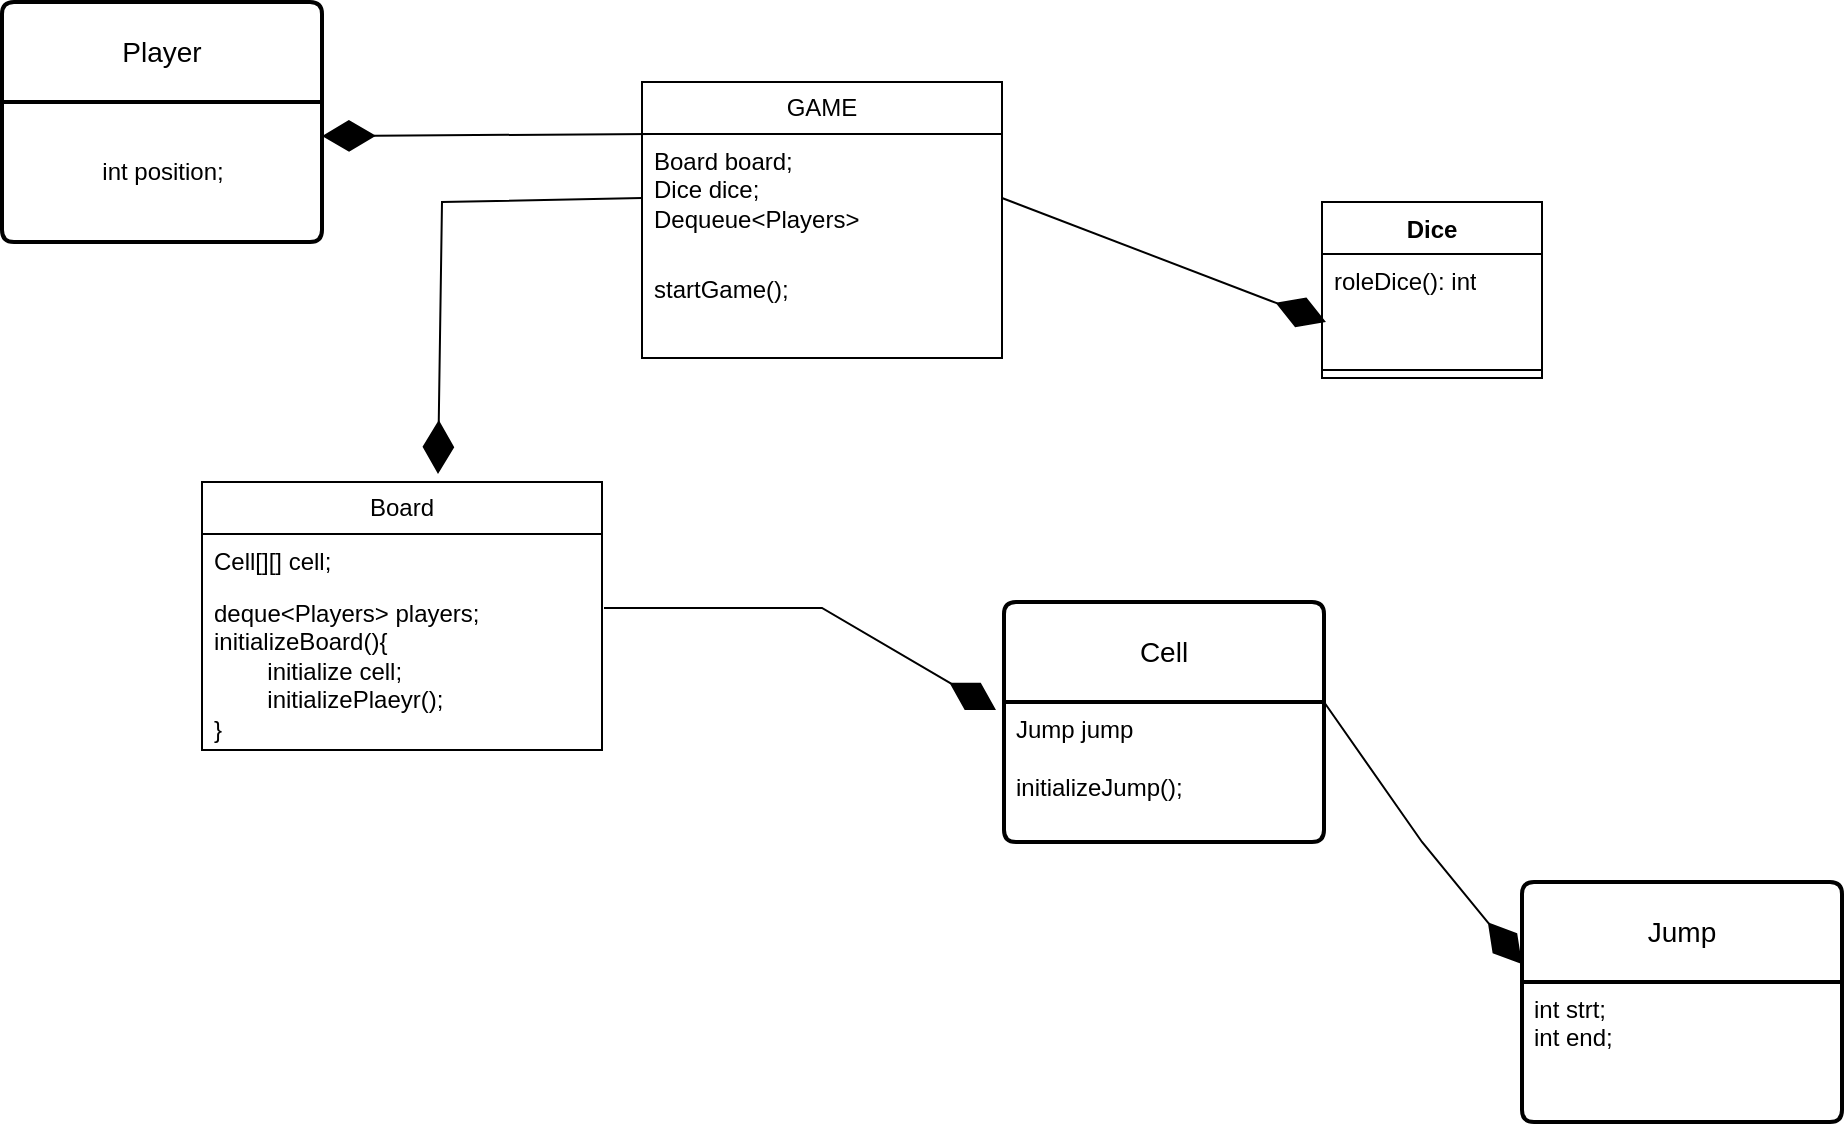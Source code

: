 <mxfile version="26.0.14">
  <diagram name="Page-1" id="BIyzB22RKXAYX_aXKyGG">
    <mxGraphModel dx="1970" dy="460" grid="1" gridSize="10" guides="1" tooltips="1" connect="1" arrows="1" fold="1" page="1" pageScale="1" pageWidth="850" pageHeight="1100" math="0" shadow="0">
      <root>
        <mxCell id="0" />
        <mxCell id="1" parent="0" />
        <mxCell id="W84uYJL-J9Y_gAg7uB06-7" value="Cell" style="swimlane;childLayout=stackLayout;horizontal=1;startSize=50;horizontalStack=0;rounded=1;fontSize=14;fontStyle=0;strokeWidth=2;resizeParent=0;resizeLast=1;shadow=0;dashed=0;align=center;arcSize=4;whiteSpace=wrap;html=1;" vertex="1" parent="1">
          <mxGeometry x="481" y="670" width="160" height="120" as="geometry" />
        </mxCell>
        <mxCell id="W84uYJL-J9Y_gAg7uB06-8" value="Jump jump&lt;br&gt;&lt;br&gt;initializeJump();" style="align=left;strokeColor=none;fillColor=none;spacingLeft=4;fontSize=12;verticalAlign=top;resizable=0;rotatable=0;part=1;html=1;" vertex="1" parent="W84uYJL-J9Y_gAg7uB06-7">
          <mxGeometry y="50" width="160" height="70" as="geometry" />
        </mxCell>
        <mxCell id="W84uYJL-J9Y_gAg7uB06-9" value="Jump" style="swimlane;childLayout=stackLayout;horizontal=1;startSize=50;horizontalStack=0;rounded=1;fontSize=14;fontStyle=0;strokeWidth=2;resizeParent=0;resizeLast=1;shadow=0;dashed=0;align=center;arcSize=4;whiteSpace=wrap;html=1;" vertex="1" parent="1">
          <mxGeometry x="740" y="810" width="160" height="120" as="geometry" />
        </mxCell>
        <mxCell id="W84uYJL-J9Y_gAg7uB06-10" value="int strt;&lt;div&gt;int end;&lt;/div&gt;" style="align=left;strokeColor=none;fillColor=none;spacingLeft=4;fontSize=12;verticalAlign=top;resizable=0;rotatable=0;part=1;html=1;" vertex="1" parent="W84uYJL-J9Y_gAg7uB06-9">
          <mxGeometry y="50" width="160" height="70" as="geometry" />
        </mxCell>
        <mxCell id="W84uYJL-J9Y_gAg7uB06-11" value="Player" style="swimlane;childLayout=stackLayout;horizontal=1;startSize=50;horizontalStack=0;rounded=1;fontSize=14;fontStyle=0;strokeWidth=2;resizeParent=0;resizeLast=1;shadow=0;dashed=0;align=center;arcSize=4;whiteSpace=wrap;html=1;" vertex="1" parent="1">
          <mxGeometry x="-20" y="370" width="160" height="120" as="geometry" />
        </mxCell>
        <mxCell id="W84uYJL-J9Y_gAg7uB06-16" value="int position;" style="text;html=1;align=center;verticalAlign=middle;resizable=0;points=[];autosize=1;strokeColor=none;fillColor=none;" vertex="1" parent="W84uYJL-J9Y_gAg7uB06-11">
          <mxGeometry y="50" width="160" height="70" as="geometry" />
        </mxCell>
        <mxCell id="W84uYJL-J9Y_gAg7uB06-15" value="" style="endArrow=diamondThin;endFill=1;endSize=24;html=1;rounded=0;entryX=0;entryY=0.342;entryDx=0;entryDy=0;entryPerimeter=0;exitX=1;exitY=0;exitDx=0;exitDy=0;" edge="1" parent="1" source="W84uYJL-J9Y_gAg7uB06-8" target="W84uYJL-J9Y_gAg7uB06-9">
          <mxGeometry width="160" relative="1" as="geometry">
            <mxPoint x="660" y="779.5" as="sourcePoint" />
            <mxPoint x="730" y="779.5" as="targetPoint" />
            <Array as="points">
              <mxPoint x="690" y="790" />
            </Array>
          </mxGeometry>
        </mxCell>
        <mxCell id="W84uYJL-J9Y_gAg7uB06-21" value="GAME" style="swimlane;fontStyle=0;childLayout=stackLayout;horizontal=1;startSize=26;fillColor=none;horizontalStack=0;resizeParent=1;resizeParentMax=0;resizeLast=0;collapsible=1;marginBottom=0;whiteSpace=wrap;html=1;" vertex="1" parent="1">
          <mxGeometry x="300" y="410" width="180" height="138" as="geometry" />
        </mxCell>
        <mxCell id="W84uYJL-J9Y_gAg7uB06-22" value="Board board;&lt;div&gt;Dice dice;&lt;/div&gt;&lt;div&gt;Dequeue&amp;lt;Players&amp;gt;&lt;/div&gt;" style="text;strokeColor=none;fillColor=none;align=left;verticalAlign=top;spacingLeft=4;spacingRight=4;overflow=hidden;rotatable=0;points=[[0,0.5],[1,0.5]];portConstraint=eastwest;whiteSpace=wrap;html=1;" vertex="1" parent="W84uYJL-J9Y_gAg7uB06-21">
          <mxGeometry y="26" width="180" height="64" as="geometry" />
        </mxCell>
        <mxCell id="W84uYJL-J9Y_gAg7uB06-23" value="startGame();" style="text;strokeColor=none;fillColor=none;align=left;verticalAlign=top;spacingLeft=4;spacingRight=4;overflow=hidden;rotatable=0;points=[[0,0.5],[1,0.5]];portConstraint=eastwest;whiteSpace=wrap;html=1;" vertex="1" parent="W84uYJL-J9Y_gAg7uB06-21">
          <mxGeometry y="90" width="180" height="48" as="geometry" />
        </mxCell>
        <mxCell id="W84uYJL-J9Y_gAg7uB06-38" value="" style="endArrow=diamondThin;endFill=1;endSize=24;html=1;rounded=0;entryX=-0.025;entryY=0.45;entryDx=0;entryDy=0;entryPerimeter=0;exitX=1.005;exitY=0.134;exitDx=0;exitDy=0;exitPerimeter=0;" edge="1" parent="1" source="W84uYJL-J9Y_gAg7uB06-47" target="W84uYJL-J9Y_gAg7uB06-7">
          <mxGeometry width="160" relative="1" as="geometry">
            <mxPoint x="440" y="610" as="sourcePoint" />
            <mxPoint x="600" y="610" as="targetPoint" />
            <Array as="points">
              <mxPoint x="390" y="673" />
            </Array>
          </mxGeometry>
        </mxCell>
        <mxCell id="W84uYJL-J9Y_gAg7uB06-39" value="Dice" style="swimlane;fontStyle=1;align=center;verticalAlign=top;childLayout=stackLayout;horizontal=1;startSize=26;horizontalStack=0;resizeParent=1;resizeParentMax=0;resizeLast=0;collapsible=1;marginBottom=0;whiteSpace=wrap;html=1;" vertex="1" parent="1">
          <mxGeometry x="640" y="470" width="110" height="88" as="geometry" />
        </mxCell>
        <mxCell id="W84uYJL-J9Y_gAg7uB06-40" value="roleDice(): int" style="text;strokeColor=none;fillColor=none;align=left;verticalAlign=top;spacingLeft=4;spacingRight=4;overflow=hidden;rotatable=0;points=[[0,0.5],[1,0.5]];portConstraint=eastwest;whiteSpace=wrap;html=1;" vertex="1" parent="W84uYJL-J9Y_gAg7uB06-39">
          <mxGeometry y="26" width="110" height="54" as="geometry" />
        </mxCell>
        <mxCell id="W84uYJL-J9Y_gAg7uB06-41" value="" style="line;strokeWidth=1;fillColor=none;align=left;verticalAlign=middle;spacingTop=-1;spacingLeft=3;spacingRight=3;rotatable=0;labelPosition=right;points=[];portConstraint=eastwest;strokeColor=inherit;" vertex="1" parent="W84uYJL-J9Y_gAg7uB06-39">
          <mxGeometry y="80" width="110" height="8" as="geometry" />
        </mxCell>
        <mxCell id="W84uYJL-J9Y_gAg7uB06-43" value="" style="endArrow=diamondThin;endFill=1;endSize=24;html=1;rounded=0;entryX=0.018;entryY=0;entryDx=0;entryDy=0;entryPerimeter=0;exitX=1;exitY=0.5;exitDx=0;exitDy=0;" edge="1" parent="1" source="W84uYJL-J9Y_gAg7uB06-22">
          <mxGeometry width="160" relative="1" as="geometry">
            <mxPoint x="440" y="599" as="sourcePoint" />
            <mxPoint x="641.98" y="530" as="targetPoint" />
          </mxGeometry>
        </mxCell>
        <mxCell id="W84uYJL-J9Y_gAg7uB06-44" value="Board" style="swimlane;fontStyle=0;childLayout=stackLayout;horizontal=1;startSize=26;fillColor=none;horizontalStack=0;resizeParent=1;resizeParentMax=0;resizeLast=0;collapsible=1;marginBottom=0;whiteSpace=wrap;html=1;" vertex="1" parent="1">
          <mxGeometry x="80" y="610" width="200" height="134" as="geometry" />
        </mxCell>
        <mxCell id="W84uYJL-J9Y_gAg7uB06-45" value="Cell[][] cell;" style="text;strokeColor=none;fillColor=none;align=left;verticalAlign=top;spacingLeft=4;spacingRight=4;overflow=hidden;rotatable=0;points=[[0,0.5],[1,0.5]];portConstraint=eastwest;whiteSpace=wrap;html=1;" vertex="1" parent="W84uYJL-J9Y_gAg7uB06-44">
          <mxGeometry y="26" width="200" height="26" as="geometry" />
        </mxCell>
        <mxCell id="W84uYJL-J9Y_gAg7uB06-47" value="deque&amp;lt;Players&amp;gt; players;&lt;div&gt;initializeBoard(){&lt;br&gt;&lt;span style=&quot;white-space: pre;&quot;&gt;&#x9;&lt;/span&gt;initialize cell;&lt;br&gt;&lt;span style=&quot;white-space: pre;&quot;&gt;&#x9;&lt;/span&gt;initializePlaeyr();&lt;br&gt;}&lt;/div&gt;" style="text;strokeColor=none;fillColor=none;align=left;verticalAlign=top;spacingLeft=4;spacingRight=4;overflow=hidden;rotatable=0;points=[[0,0.5],[1,0.5]];portConstraint=eastwest;whiteSpace=wrap;html=1;" vertex="1" parent="W84uYJL-J9Y_gAg7uB06-44">
          <mxGeometry y="52" width="200" height="82" as="geometry" />
        </mxCell>
        <mxCell id="W84uYJL-J9Y_gAg7uB06-26" value="" style="endArrow=diamondThin;endFill=1;endSize=24;html=1;rounded=0;entryX=1;entryY=0.243;entryDx=0;entryDy=0;entryPerimeter=0;exitX=0.028;exitY=0;exitDx=0;exitDy=0;exitPerimeter=0;" edge="1" parent="1" source="W84uYJL-J9Y_gAg7uB06-22" target="W84uYJL-J9Y_gAg7uB06-16">
          <mxGeometry width="160" relative="1" as="geometry">
            <mxPoint x="290" y="440" as="sourcePoint" />
            <mxPoint x="460" y="460" as="targetPoint" />
          </mxGeometry>
        </mxCell>
        <mxCell id="W84uYJL-J9Y_gAg7uB06-48" value="" style="endArrow=diamondThin;endFill=1;endSize=24;html=1;rounded=0;exitX=0;exitY=0.5;exitDx=0;exitDy=0;entryX=0.59;entryY=-0.03;entryDx=0;entryDy=0;entryPerimeter=0;" edge="1" parent="1" source="W84uYJL-J9Y_gAg7uB06-22" target="W84uYJL-J9Y_gAg7uB06-44">
          <mxGeometry width="160" relative="1" as="geometry">
            <mxPoint x="280" y="470" as="sourcePoint" />
            <mxPoint x="260" y="550" as="targetPoint" />
            <Array as="points">
              <mxPoint x="200" y="470" />
            </Array>
          </mxGeometry>
        </mxCell>
      </root>
    </mxGraphModel>
  </diagram>
</mxfile>
